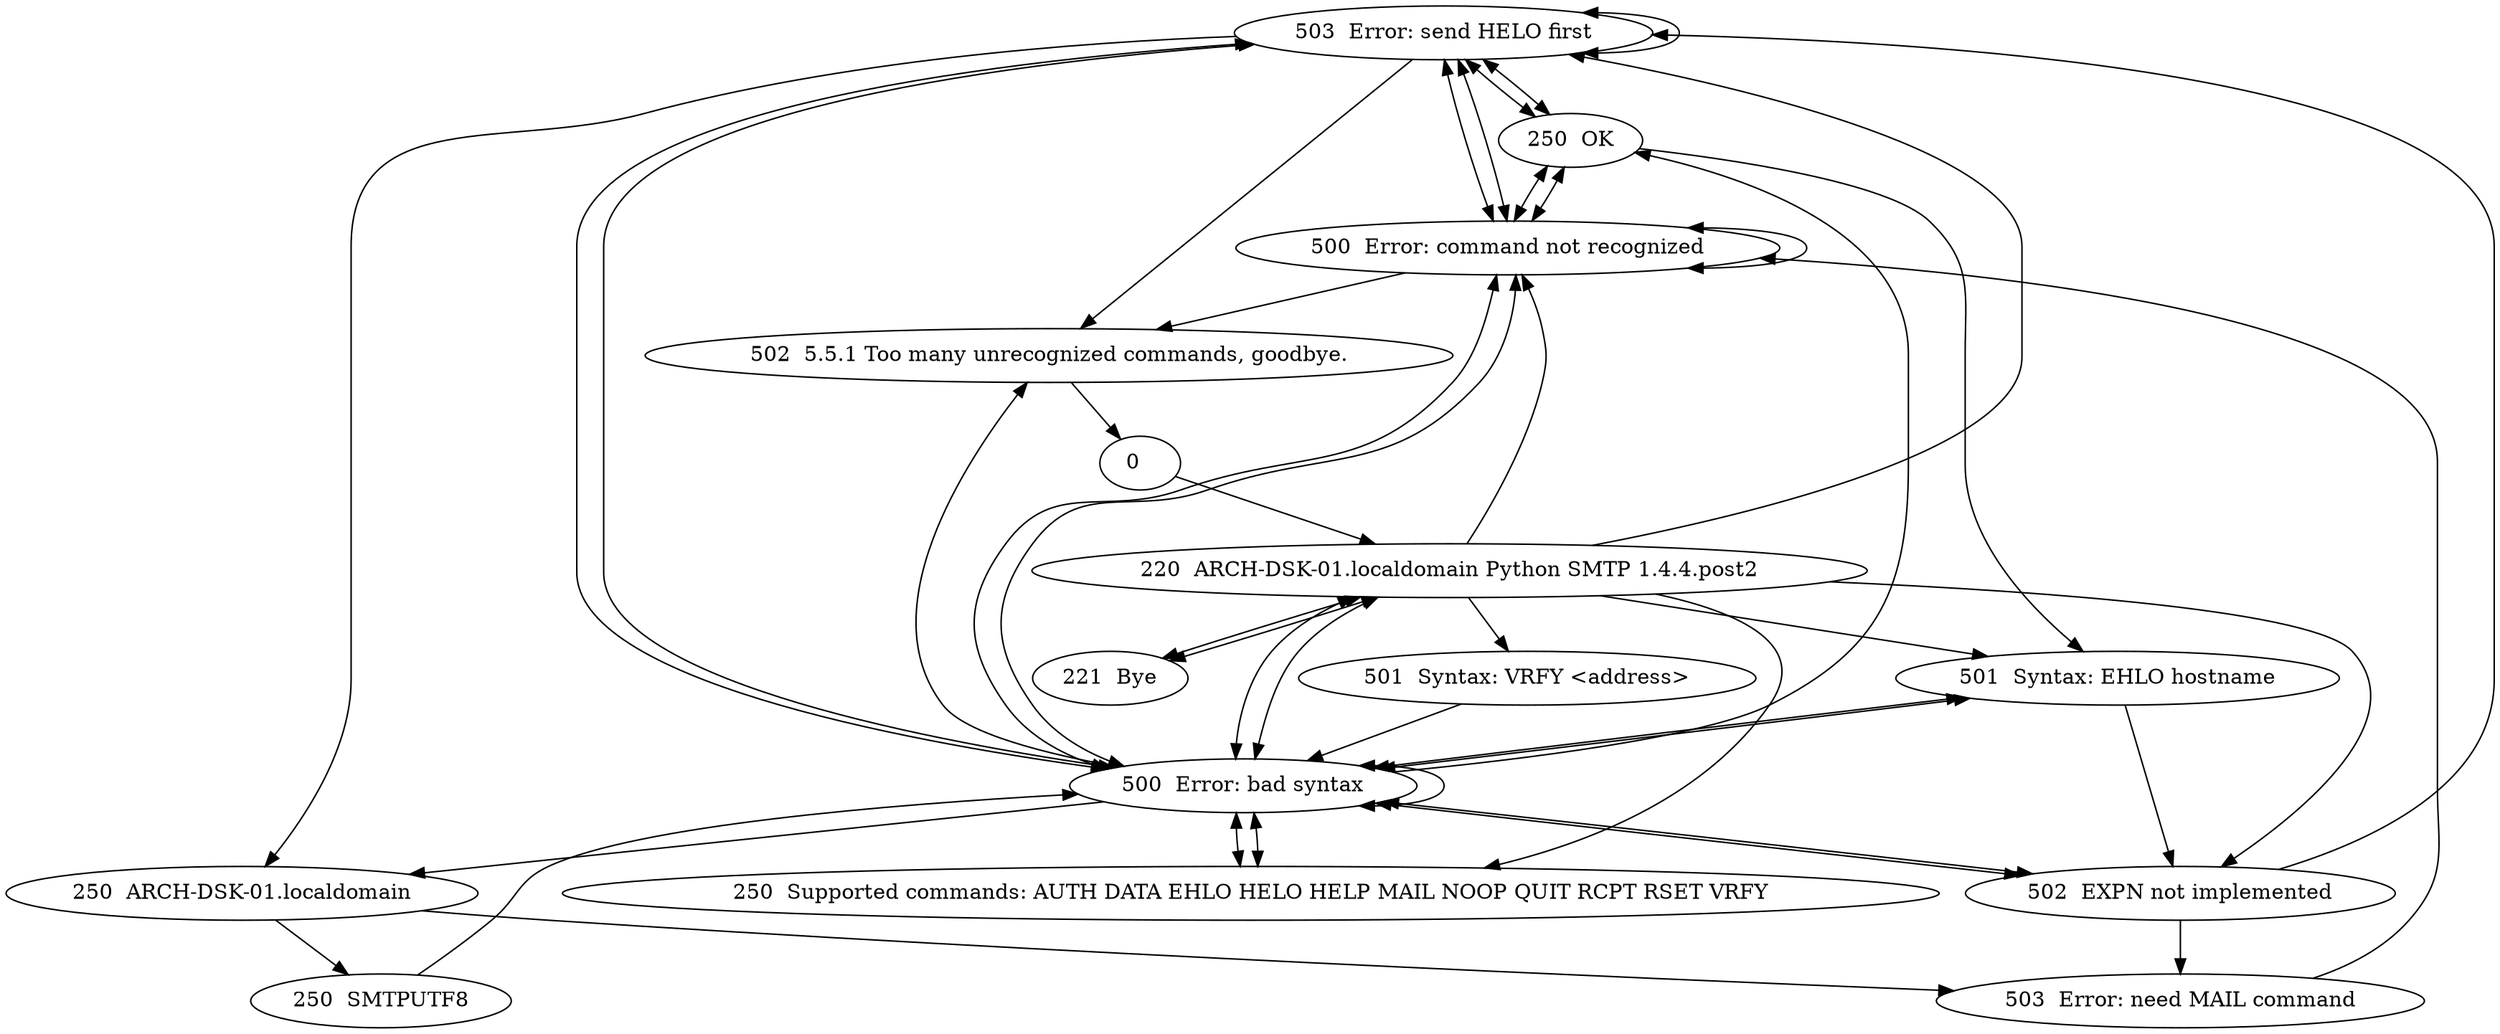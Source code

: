 digraph state_graph {
    "503  Error: send HELO first" -> "250  OK" [dir="both"]
    "501  Syntax: EHLO hostname" -> "500  Error: bad syntax" [dir="both"]
    "500  Error: bad syntax" -> "500  Error: bad syntax" [dir="both"]
    "250  Supported commands: AUTH DATA EHLO HELO HELP MAIL NOOP QUIT RCPT RSET VRFY" -> "500  Error: bad syntax" [dir="both"]
    "500  Error: command not recognized" -> "500  Error: bad syntax" [dir="both"]
    "500  Error: bad syntax" -> "500  Error: command not recognized" [dir="both"]
    "500  Error: command not recognized" -> "250  OK" [dir="both"]
    "500  Error: bad syntax" -> "502  EXPN not implemented" [dir="both"]
    "220  ARCH-DSK-01.localdomain Python SMTP 1.4.4.post2" -> "250  Supported commands: AUTH DATA EHLO HELO HELP MAIL NOOP QUIT RCPT RSET VRFY"
    "502  5.5.1 Too many unrecognized commands, goodbye." -> "0  "
    "500  Error: bad syntax" -> "501  Syntax: EHLO hostname" [dir="both"]
    "220  ARCH-DSK-01.localdomain Python SMTP 1.4.4.post2" -> "501  Syntax: EHLO hostname"
    "500  Error: bad syntax" -> "503  Error: send HELO first" [dir="both"]
    "500  Error: command not recognized" -> "502  5.5.1 Too many unrecognized commands, goodbye."
    "250  OK" -> "501  Syntax: EHLO hostname"
    "250  OK" -> "503  Error: send HELO first" [dir="both"]
    "503  Error: send HELO first" -> "502  5.5.1 Too many unrecognized commands, goodbye."
    "220  ARCH-DSK-01.localdomain Python SMTP 1.4.4.post2" -> "500  Error: command not recognized"
    "220  ARCH-DSK-01.localdomain Python SMTP 1.4.4.post2" -> "500  Error: bad syntax" [dir="both"]
    "503  Error: need MAIL command" -> "500  Error: command not recognized"
    "500  Error: command not recognized" -> "500  Error: command not recognized" [dir="both"]
    "250  ARCH-DSK-01.localdomain" -> "250  SMTPUTF8"
    "0  " -> "220  ARCH-DSK-01.localdomain Python SMTP 1.4.4.post2"
    "500  Error: bad syntax" -> "250  OK"
    "500  Error: bad syntax" -> "250  Supported commands: AUTH DATA EHLO HELO HELP MAIL NOOP QUIT RCPT RSET VRFY" [dir="both"]
    "501  Syntax: VRFY <address>" -> "500  Error: bad syntax"
    "220  ARCH-DSK-01.localdomain Python SMTP 1.4.4.post2" -> "501  Syntax: VRFY <address>"
    "250  SMTPUTF8" -> "500  Error: bad syntax"
    "220  ARCH-DSK-01.localdomain Python SMTP 1.4.4.post2" -> "502  EXPN not implemented"
    "250  OK" -> "500  Error: command not recognized" [dir="both"]
    "501  Syntax: EHLO hostname" -> "502  EXPN not implemented"
    "503  Error: send HELO first" -> "503  Error: send HELO first" [dir="both"]
    "500  Error: bad syntax" -> "502  5.5.1 Too many unrecognized commands, goodbye."
    "500  Error: command not recognized" -> "503  Error: send HELO first" [dir="both"]
    "503  Error: send HELO first" -> "250  ARCH-DSK-01.localdomain"
    "503  Error: send HELO first" -> "500  Error: command not recognized" [dir="both"]
    "500  Error: bad syntax" -> "220  ARCH-DSK-01.localdomain Python SMTP 1.4.4.post2" [dir="both"]
    "220  ARCH-DSK-01.localdomain Python SMTP 1.4.4.post2" -> "503  Error: send HELO first"
    "502  EXPN not implemented" -> "503  Error: send HELO first"
    "502  EXPN not implemented" -> "500  Error: bad syntax" [dir="both"]
    "503  Error: send HELO first" -> "500  Error: bad syntax" [dir="both"]
    "220  ARCH-DSK-01.localdomain Python SMTP 1.4.4.post2" -> "221  Bye" [dir="both"]
    "500  Error: bad syntax" -> "250  ARCH-DSK-01.localdomain"
    "502  EXPN not implemented" -> "503  Error: need MAIL command"
    "221  Bye" -> "220  ARCH-DSK-01.localdomain Python SMTP 1.4.4.post2" [dir="both"]
    "250  ARCH-DSK-01.localdomain" -> "503  Error: need MAIL command"
}
